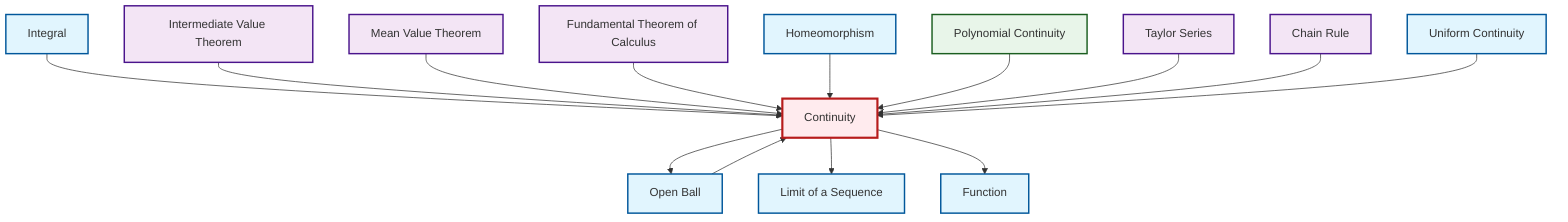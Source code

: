 graph TD
    classDef definition fill:#e1f5fe,stroke:#01579b,stroke-width:2px
    classDef theorem fill:#f3e5f5,stroke:#4a148c,stroke-width:2px
    classDef axiom fill:#fff3e0,stroke:#e65100,stroke-width:2px
    classDef example fill:#e8f5e9,stroke:#1b5e20,stroke-width:2px
    classDef current fill:#ffebee,stroke:#b71c1c,stroke-width:3px
    def-homeomorphism["Homeomorphism"]:::definition
    def-uniform-continuity["Uniform Continuity"]:::definition
    thm-taylor-series["Taylor Series"]:::theorem
    thm-mean-value["Mean Value Theorem"]:::theorem
    thm-intermediate-value["Intermediate Value Theorem"]:::theorem
    ex-polynomial-continuity["Polynomial Continuity"]:::example
    def-integral["Integral"]:::definition
    def-function["Function"]:::definition
    def-continuity["Continuity"]:::definition
    thm-chain-rule["Chain Rule"]:::theorem
    def-limit["Limit of a Sequence"]:::definition
    def-open-ball["Open Ball"]:::definition
    thm-fundamental-calculus["Fundamental Theorem of Calculus"]:::theorem
    def-continuity --> def-open-ball
    def-integral --> def-continuity
    thm-intermediate-value --> def-continuity
    thm-mean-value --> def-continuity
    def-continuity --> def-limit
    thm-fundamental-calculus --> def-continuity
    def-open-ball --> def-continuity
    def-homeomorphism --> def-continuity
    ex-polynomial-continuity --> def-continuity
    def-continuity --> def-function
    thm-taylor-series --> def-continuity
    thm-chain-rule --> def-continuity
    def-uniform-continuity --> def-continuity
    class def-continuity current